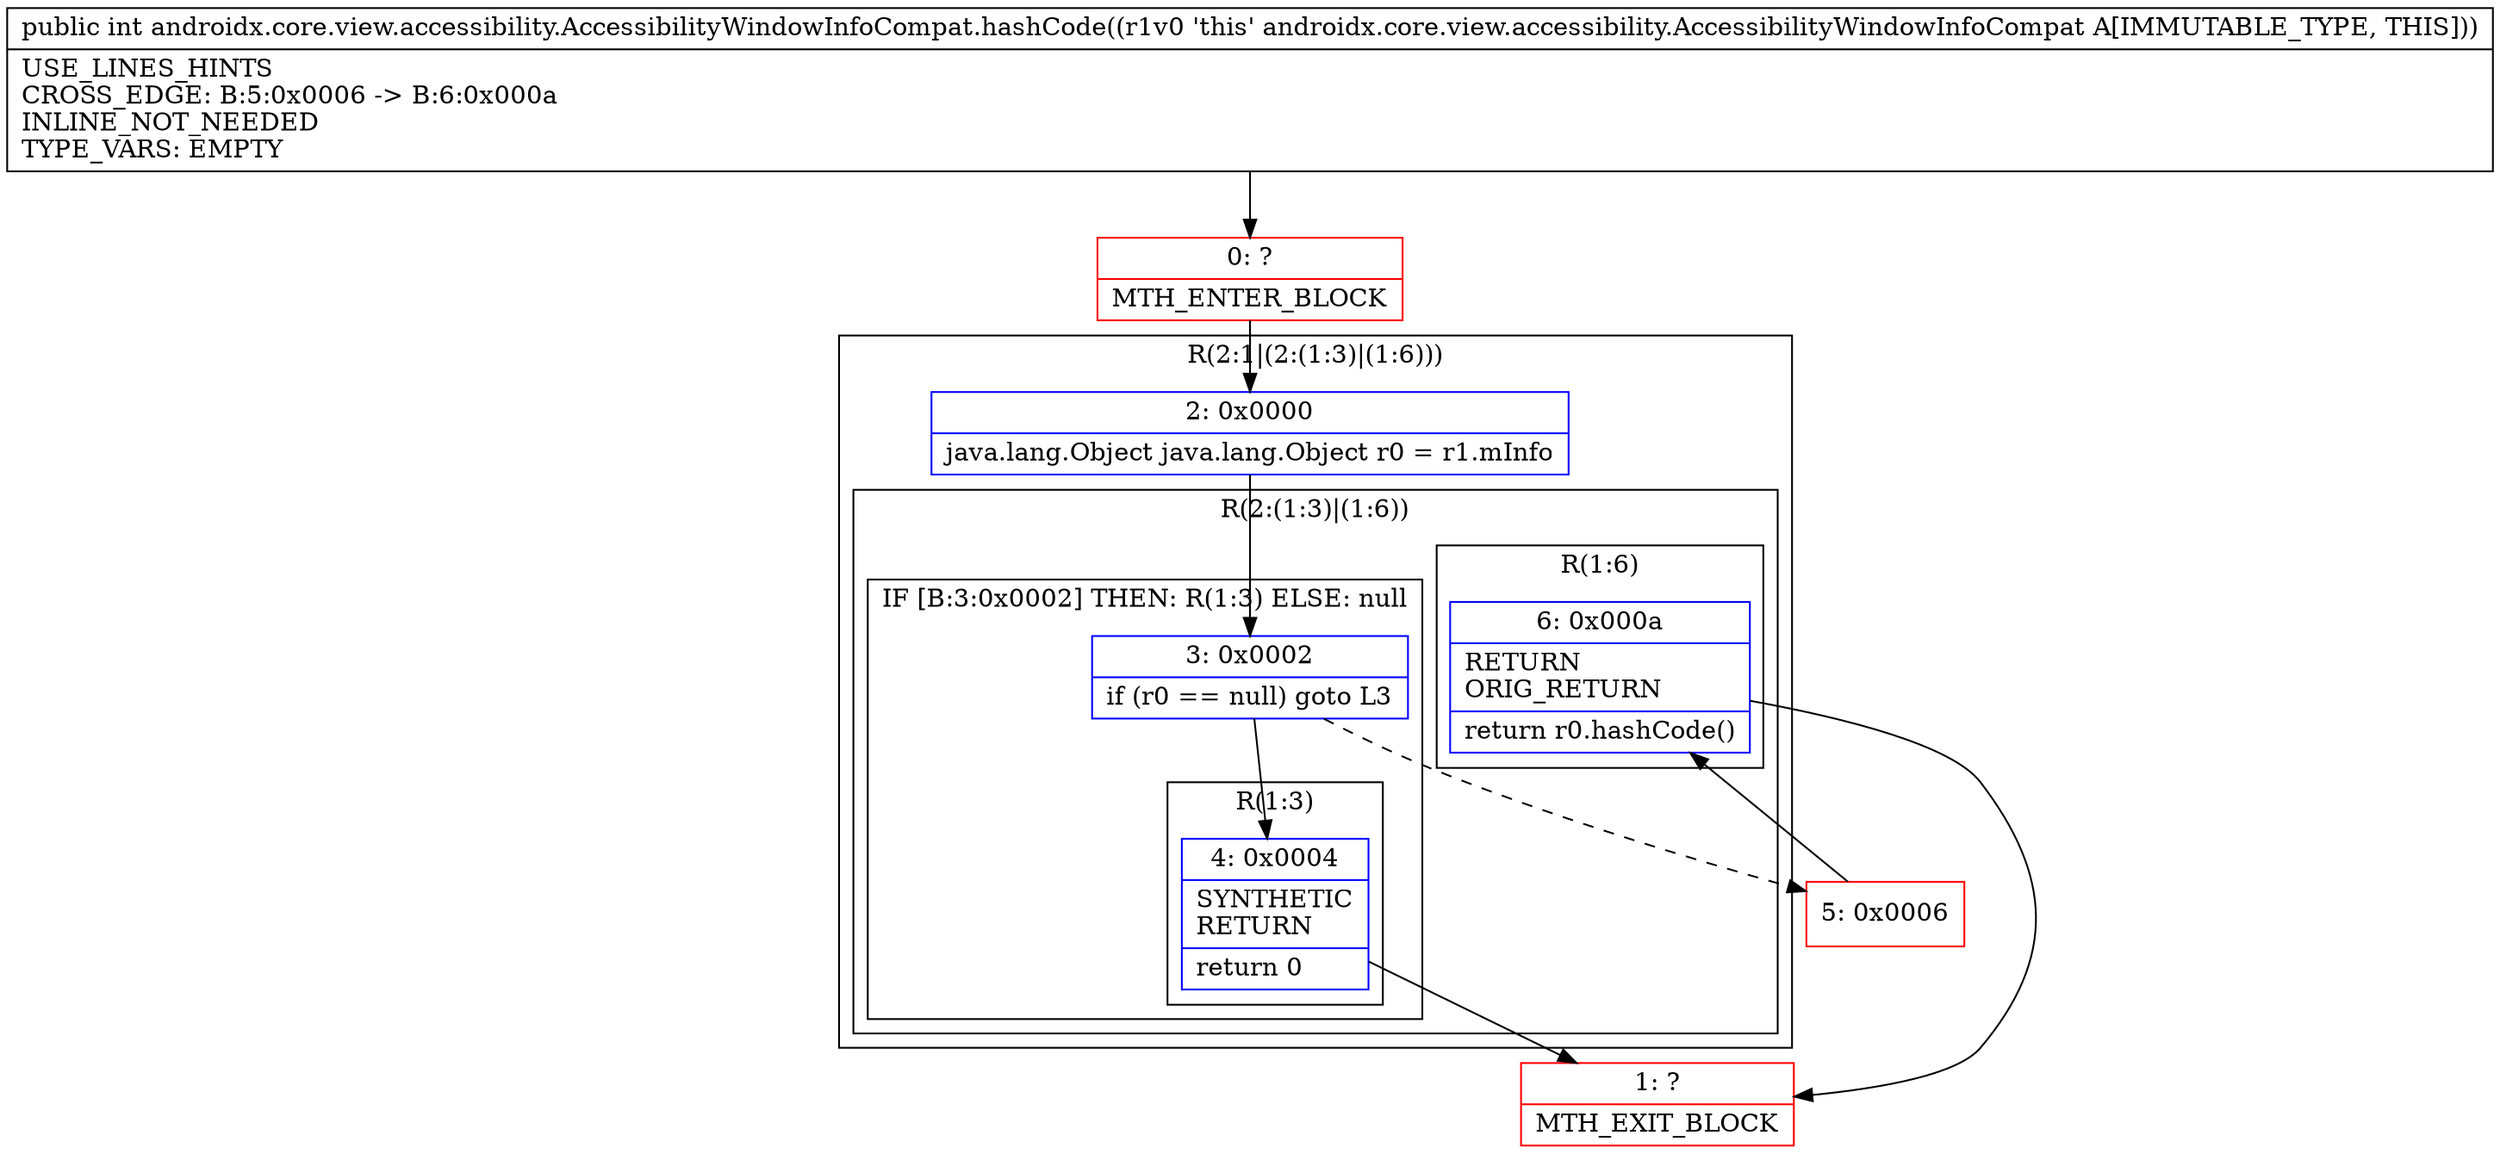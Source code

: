 digraph "CFG forandroidx.core.view.accessibility.AccessibilityWindowInfoCompat.hashCode()I" {
subgraph cluster_Region_1838609872 {
label = "R(2:1|(2:(1:3)|(1:6)))";
node [shape=record,color=blue];
Node_2 [shape=record,label="{2\:\ 0x0000|java.lang.Object java.lang.Object r0 = r1.mInfo\l}"];
subgraph cluster_Region_544280043 {
label = "R(2:(1:3)|(1:6))";
node [shape=record,color=blue];
subgraph cluster_IfRegion_1595175825 {
label = "IF [B:3:0x0002] THEN: R(1:3) ELSE: null";
node [shape=record,color=blue];
Node_3 [shape=record,label="{3\:\ 0x0002|if (r0 == null) goto L3\l}"];
subgraph cluster_Region_667506137 {
label = "R(1:3)";
node [shape=record,color=blue];
Node_4 [shape=record,label="{4\:\ 0x0004|SYNTHETIC\lRETURN\l|return 0\l}"];
}
}
subgraph cluster_Region_1153296589 {
label = "R(1:6)";
node [shape=record,color=blue];
Node_6 [shape=record,label="{6\:\ 0x000a|RETURN\lORIG_RETURN\l|return r0.hashCode()\l}"];
}
}
}
Node_0 [shape=record,color=red,label="{0\:\ ?|MTH_ENTER_BLOCK\l}"];
Node_1 [shape=record,color=red,label="{1\:\ ?|MTH_EXIT_BLOCK\l}"];
Node_5 [shape=record,color=red,label="{5\:\ 0x0006}"];
MethodNode[shape=record,label="{public int androidx.core.view.accessibility.AccessibilityWindowInfoCompat.hashCode((r1v0 'this' androidx.core.view.accessibility.AccessibilityWindowInfoCompat A[IMMUTABLE_TYPE, THIS]))  | USE_LINES_HINTS\lCROSS_EDGE: B:5:0x0006 \-\> B:6:0x000a\lINLINE_NOT_NEEDED\lTYPE_VARS: EMPTY\l}"];
MethodNode -> Node_0;Node_2 -> Node_3;
Node_3 -> Node_4;
Node_3 -> Node_5[style=dashed];
Node_4 -> Node_1;
Node_6 -> Node_1;
Node_0 -> Node_2;
Node_5 -> Node_6;
}

